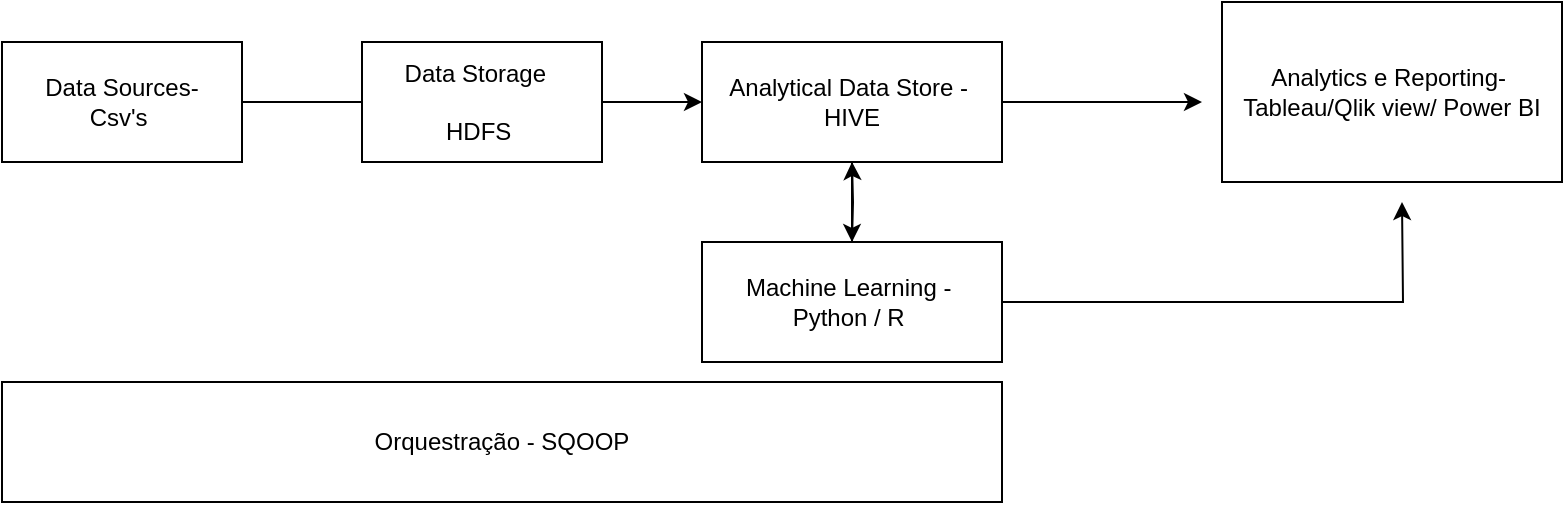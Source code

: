 <mxfile version="13.1.2" type="github">
  <diagram id="2Qg-P_6o8G9ULgXD7ABI" name="Page-1">
    <mxGraphModel dx="1038" dy="548" grid="1" gridSize="10" guides="1" tooltips="1" connect="1" arrows="1" fold="1" page="1" pageScale="1" pageWidth="850" pageHeight="1100" math="0" shadow="0">
      <root>
        <mxCell id="0" />
        <mxCell id="1" parent="0" />
        <mxCell id="Wn5eiukcLFlDM2O4amVj-2" style="edgeStyle=orthogonalEdgeStyle;rounded=0;orthogonalLoop=1;jettySize=auto;html=1;" edge="1" parent="1" source="Wn5eiukcLFlDM2O4amVj-1">
          <mxGeometry relative="1" as="geometry">
            <mxPoint x="270" y="80" as="targetPoint" />
          </mxGeometry>
        </mxCell>
        <mxCell id="Wn5eiukcLFlDM2O4amVj-1" value="Data Sources-&lt;br&gt;Csv&#39;s&amp;nbsp;" style="rounded=0;whiteSpace=wrap;html=1;" vertex="1" parent="1">
          <mxGeometry x="30" y="50" width="120" height="60" as="geometry" />
        </mxCell>
        <mxCell id="Wn5eiukcLFlDM2O4amVj-5" style="edgeStyle=orthogonalEdgeStyle;rounded=0;orthogonalLoop=1;jettySize=auto;html=1;exitX=1;exitY=0.5;exitDx=0;exitDy=0;" edge="1" parent="1" source="Wn5eiukcLFlDM2O4amVj-3" target="Wn5eiukcLFlDM2O4amVj-4">
          <mxGeometry relative="1" as="geometry" />
        </mxCell>
        <mxCell id="Wn5eiukcLFlDM2O4amVj-3" value="Data Storage&amp;nbsp;&amp;nbsp;&lt;br&gt;&lt;br&gt;HDFS&amp;nbsp;" style="rounded=0;whiteSpace=wrap;html=1;" vertex="1" parent="1">
          <mxGeometry x="210" y="50" width="120" height="60" as="geometry" />
        </mxCell>
        <mxCell id="Wn5eiukcLFlDM2O4amVj-7" style="edgeStyle=orthogonalEdgeStyle;rounded=0;orthogonalLoop=1;jettySize=auto;html=1;" edge="1" parent="1" source="Wn5eiukcLFlDM2O4amVj-4">
          <mxGeometry relative="1" as="geometry">
            <mxPoint x="630" y="80" as="targetPoint" />
          </mxGeometry>
        </mxCell>
        <mxCell id="Wn5eiukcLFlDM2O4amVj-10" style="edgeStyle=orthogonalEdgeStyle;rounded=0;orthogonalLoop=1;jettySize=auto;html=1;" edge="1" parent="1" source="Wn5eiukcLFlDM2O4amVj-4">
          <mxGeometry relative="1" as="geometry">
            <mxPoint x="455" y="150" as="targetPoint" />
            <Array as="points">
              <mxPoint x="455" y="130" />
              <mxPoint x="455" y="130" />
            </Array>
          </mxGeometry>
        </mxCell>
        <mxCell id="Wn5eiukcLFlDM2O4amVj-4" value="Analytical Data Store -&amp;nbsp;&lt;br&gt;HIVE" style="rounded=0;whiteSpace=wrap;html=1;" vertex="1" parent="1">
          <mxGeometry x="380" y="50" width="150" height="60" as="geometry" />
        </mxCell>
        <mxCell id="Wn5eiukcLFlDM2O4amVj-6" value="Orquestração - SQOOP" style="rounded=0;whiteSpace=wrap;html=1;" vertex="1" parent="1">
          <mxGeometry x="30" y="220" width="500" height="60" as="geometry" />
        </mxCell>
        <mxCell id="Wn5eiukcLFlDM2O4amVj-8" value="Analytics e Reporting-&amp;nbsp;&lt;br&gt;Tableau/Qlik view/ Power BI" style="rounded=0;whiteSpace=wrap;html=1;" vertex="1" parent="1">
          <mxGeometry x="640" y="30" width="170" height="90" as="geometry" />
        </mxCell>
        <mxCell id="Wn5eiukcLFlDM2O4amVj-12" style="edgeStyle=orthogonalEdgeStyle;rounded=0;orthogonalLoop=1;jettySize=auto;html=1;exitX=1;exitY=0.5;exitDx=0;exitDy=0;" edge="1" parent="1" source="Wn5eiukcLFlDM2O4amVj-11">
          <mxGeometry relative="1" as="geometry">
            <mxPoint x="730" y="130" as="targetPoint" />
          </mxGeometry>
        </mxCell>
        <mxCell id="Wn5eiukcLFlDM2O4amVj-14" value="" style="edgeStyle=orthogonalEdgeStyle;rounded=0;orthogonalLoop=1;jettySize=auto;html=1;" edge="1" parent="1" target="Wn5eiukcLFlDM2O4amVj-4">
          <mxGeometry relative="1" as="geometry">
            <mxPoint x="455" y="150" as="sourcePoint" />
          </mxGeometry>
        </mxCell>
        <mxCell id="Wn5eiukcLFlDM2O4amVj-11" value="Machine Learning -&amp;nbsp;&lt;br&gt;Python / R&amp;nbsp;" style="rounded=0;whiteSpace=wrap;html=1;" vertex="1" parent="1">
          <mxGeometry x="380" y="150" width="150" height="60" as="geometry" />
        </mxCell>
      </root>
    </mxGraphModel>
  </diagram>
</mxfile>
